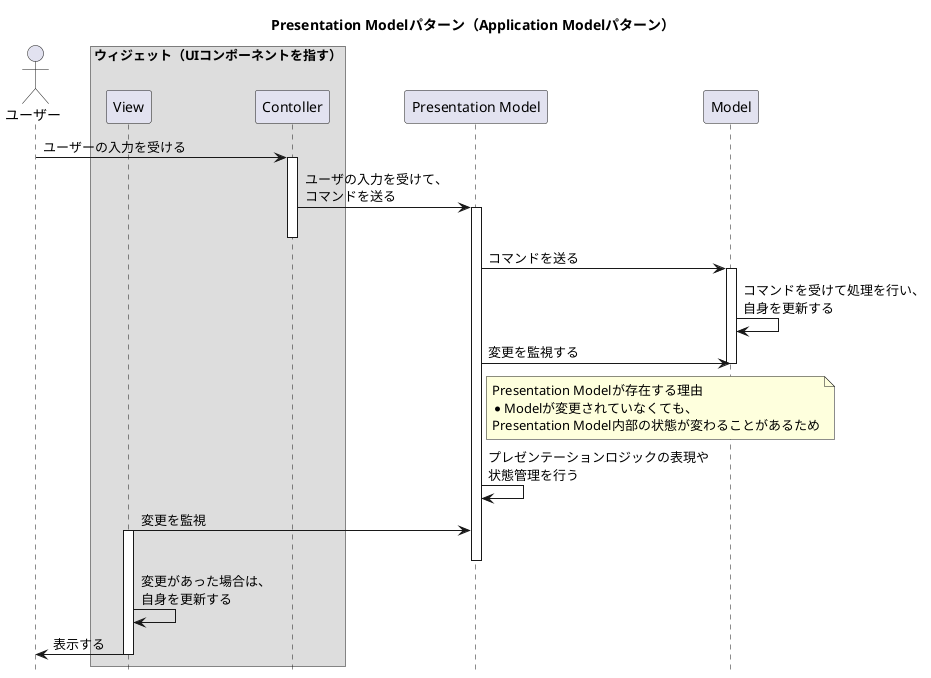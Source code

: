 @startuml

title Presentation Modelパターン（Application Modelパターン）

hide footbox

actor ユーザー as user
box ウィジェット（UIコンポーネントを指す）
participant View as view
participant Contoller as controller
end box
participant "Presentation Model" as premodel
participant Model as model

user -> controller: ユーザーの入力を受ける
activate controller

controller -> premodel: ユーザの入力を受けて、\nコマンドを送る
activate premodel
deactivate controller

premodel -> model: コマンドを送る
activate model

model -> model: コマンドを受けて処理を行い、\n自身を更新する

premodel -> model: 変更を監視する
note right of premodel: Presentation Modelが存在する理由\n* Modelが変更されていなくても、\nPresentation Model内部の状態が変わることがあるため
deactivate model

premodel -> premodel: プレゼンテーションロジックの表現や\n状態管理を行う

view -> premodel: 変更を監視
activate view
deactivate premodel
view -> view: 変更があった場合は、\n自身を更新する

view -> user: 表示する
deactivate view

@enduml